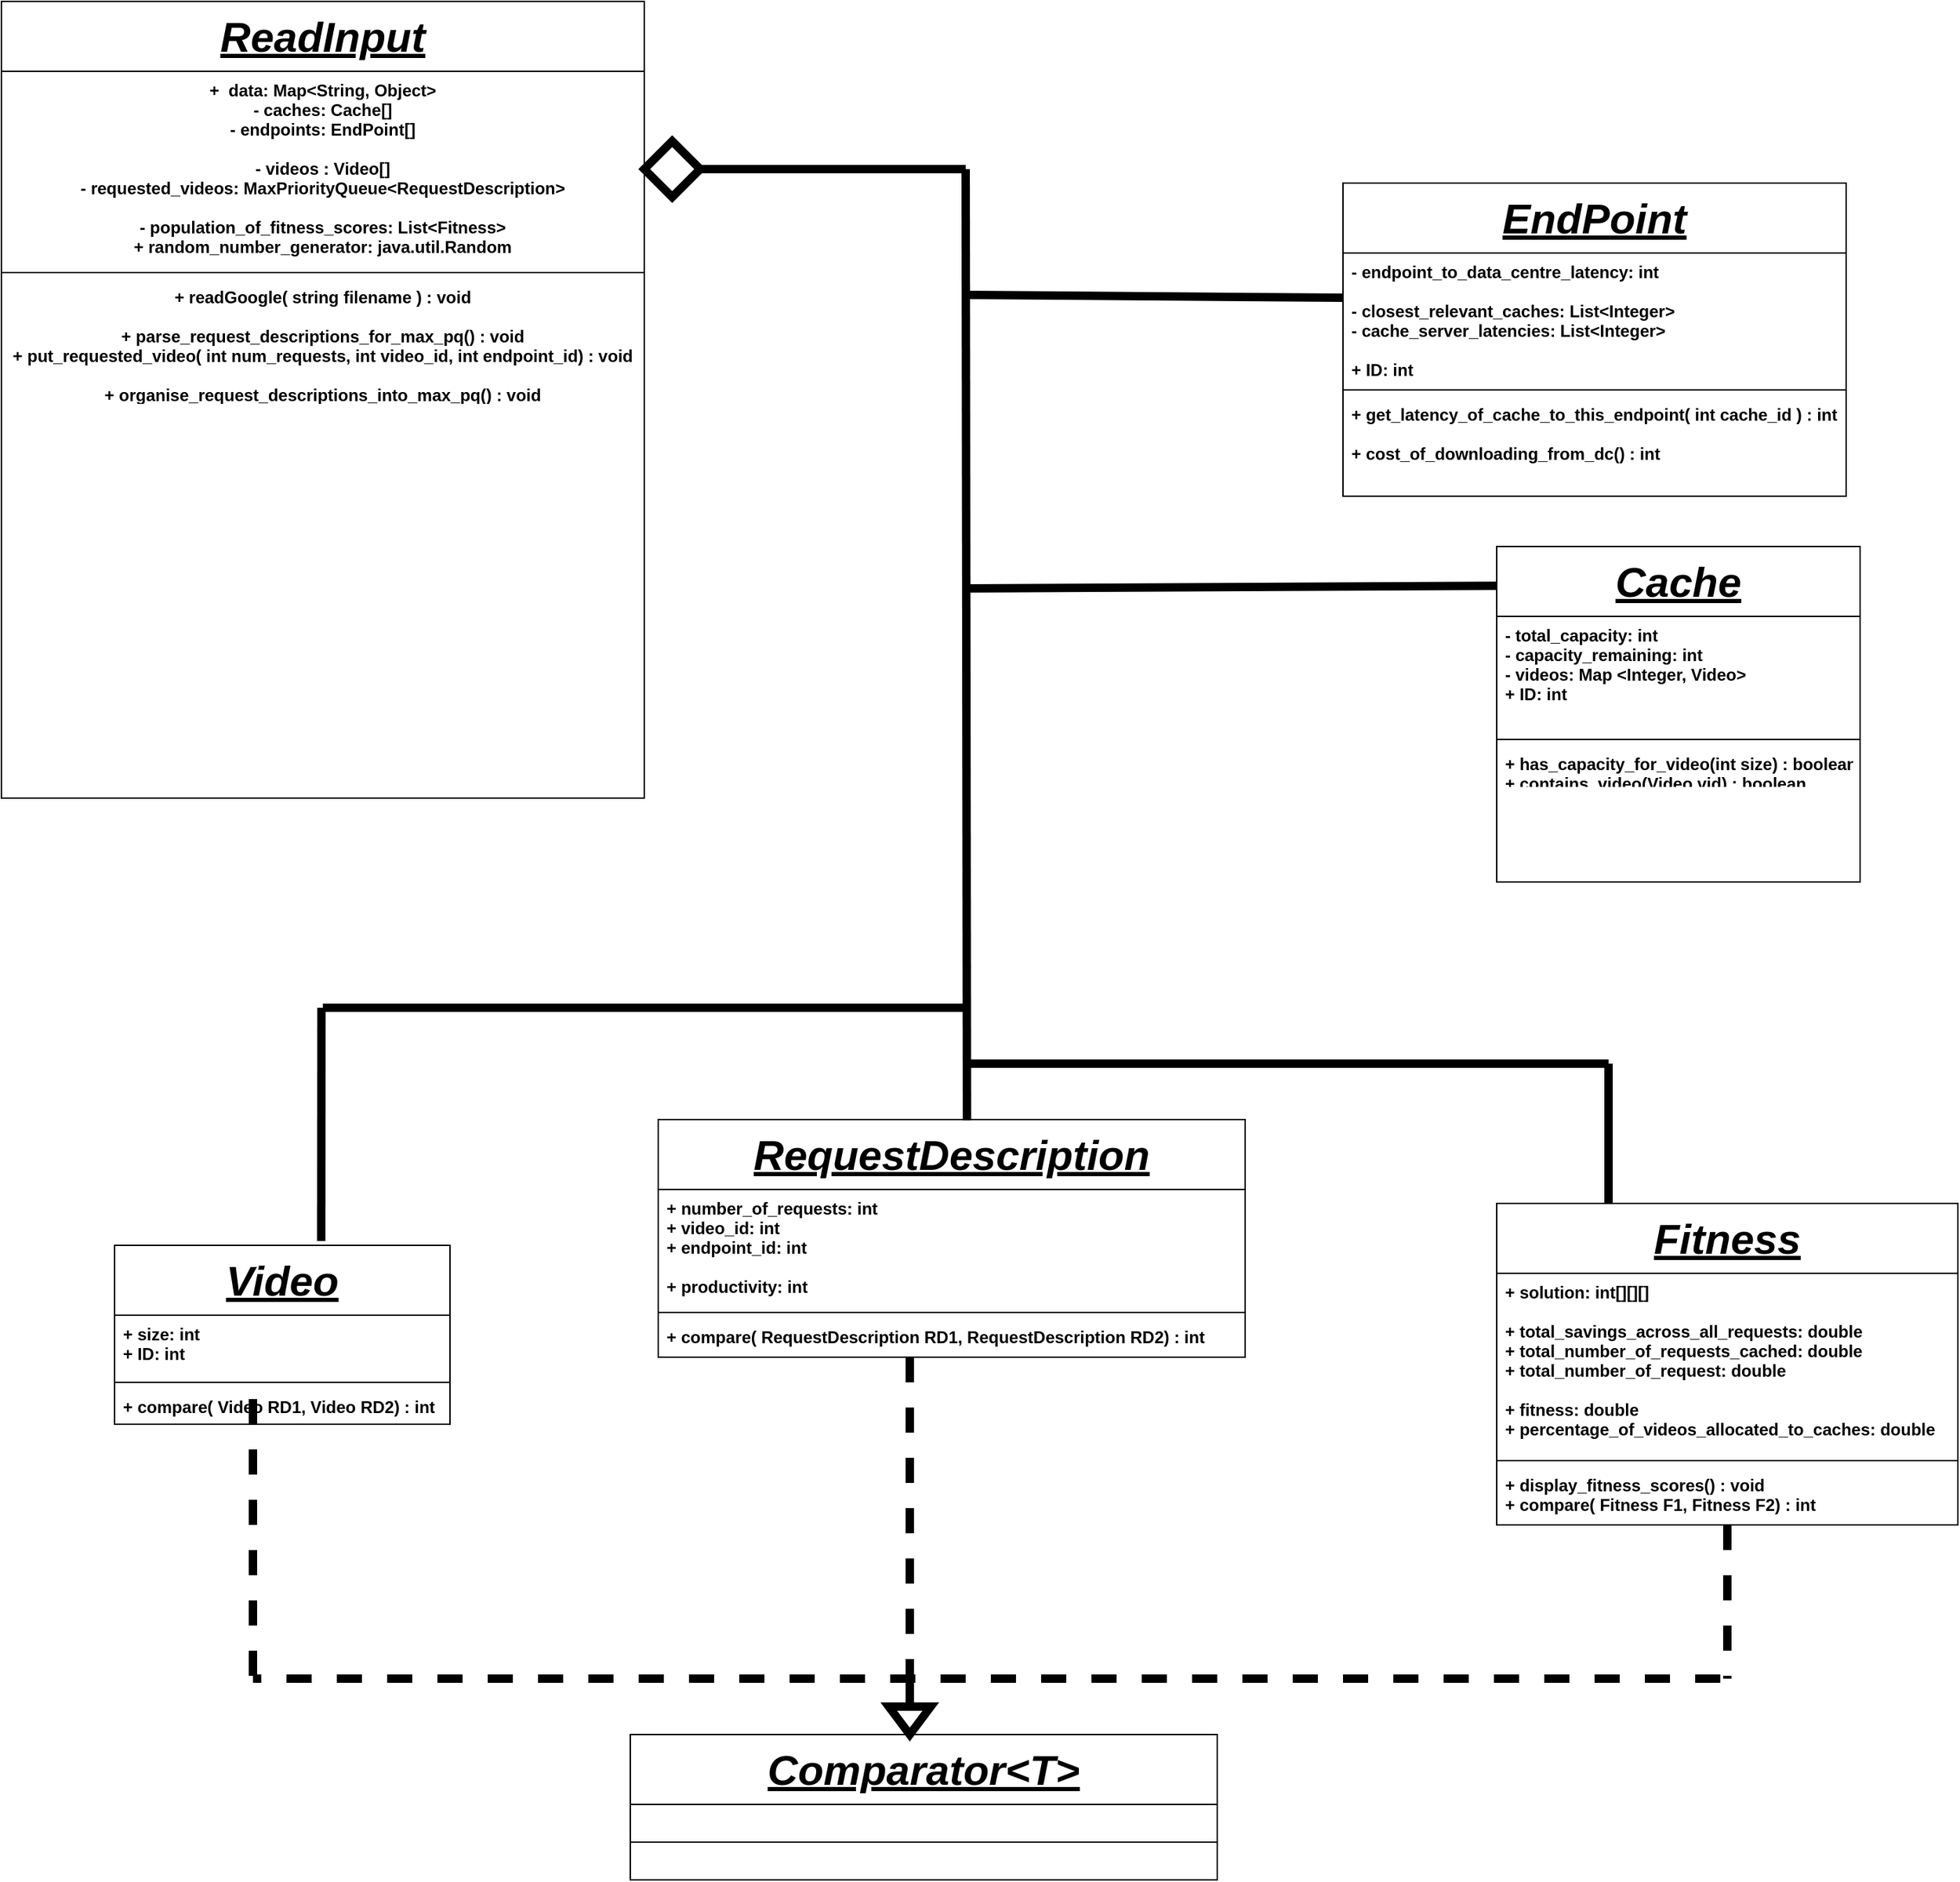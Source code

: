 <mxfile version="23.1.4" type="github">
  <diagram id="C5RBs43oDa-KdzZeNtuy" name="Page-1">
    <mxGraphModel dx="1500" dy="1926" grid="1" gridSize="10" guides="1" tooltips="1" connect="1" arrows="1" fold="1" page="1" pageScale="1" pageWidth="827" pageHeight="1169" math="0" shadow="0">
      <root>
        <mxCell id="WIyWlLk6GJQsqaUBKTNV-0" />
        <mxCell id="WIyWlLk6GJQsqaUBKTNV-1" parent="WIyWlLk6GJQsqaUBKTNV-0" />
        <mxCell id="zkfFHV4jXpPFQw0GAbJ--0" value="ReadInput" style="swimlane;fontStyle=7;align=center;verticalAlign=top;childLayout=stackLayout;horizontal=1;startSize=50;horizontalStack=0;resizeParent=1;resizeLast=0;collapsible=1;marginBottom=0;rounded=0;shadow=0;strokeWidth=1;fontSize=30;" parent="WIyWlLk6GJQsqaUBKTNV-1" vertex="1">
          <mxGeometry x="130" y="-310" width="460" height="570" as="geometry">
            <mxRectangle x="230" y="140" width="160" height="26" as="alternateBounds" />
          </mxGeometry>
        </mxCell>
        <mxCell id="zkfFHV4jXpPFQw0GAbJ--1" value="+  data: Map&lt;String, Object&gt;&#xa;- caches: Cache[]&#xa;- endpoints: EndPoint[]&#xa;&#xa;- videos : Video[]&#xa;- requested_videos: MaxPriorityQueue&lt;RequestDescription&gt;&#xa;&#xa;- population_of_fitness_scores: List&lt;Fitness&gt;&#xa;+ random_number_generator: java.util.Random&#xa;" style="text;align=center;verticalAlign=top;spacingLeft=4;spacingRight=4;overflow=hidden;rotatable=0;points=[[0,0.5],[1,0.5]];portConstraint=eastwest;fontStyle=1" parent="zkfFHV4jXpPFQw0GAbJ--0" vertex="1">
          <mxGeometry y="50" width="460" height="140" as="geometry" />
        </mxCell>
        <mxCell id="zkfFHV4jXpPFQw0GAbJ--4" value="" style="line;html=1;strokeWidth=1;align=left;verticalAlign=middle;spacingTop=-1;spacingLeft=3;spacingRight=3;rotatable=0;labelPosition=right;points=[];portConstraint=eastwest;" parent="zkfFHV4jXpPFQw0GAbJ--0" vertex="1">
          <mxGeometry y="190" width="460" height="8" as="geometry" />
        </mxCell>
        <mxCell id="zkfFHV4jXpPFQw0GAbJ--5" value="+ readGoogle( string filename ) : void&#xa;&#xa;+ parse_request_descriptions_for_max_pq() : void&#xa;+ put_requested_video( int num_requests, int video_id, int endpoint_id) : void&#xa;&#xa;+ organise_request_descriptions_into_max_pq() : void&#xa;+ is_solution_feasible( int[][][] solution ) : boolean&#xa;&#xa;+ enter_videos_into_caches() : void&#xa;&#xa;+ find_fitness_score_of_solution(int[][][] solution) : Fitness&#xa;+ crossover(int[][][] solution1, int[][][] solution2) : Fitness[]&#xa;+ mutate( int upperbound) : void&#xa;&#xa;+ keep_fittest_solutions(int max_size_of_population) : void&#xa;&#xa;+ getVideoByID(int id) : Video&#xa;+ getCacheByID(int id) : Cache&#xa;+ getEndpointByID(int id) : EndPoint&#xa;&#xa;+ display_occupancy_of_caches(): void&#xa;&#xa;+ dupelicate_caches() : Cache[]&#xa;+ clear_caches() : void&#xa; &#xa;" style="text;align=center;verticalAlign=top;spacingLeft=4;spacingRight=4;overflow=hidden;rotatable=0;points=[[0,0.5],[1,0.5]];portConstraint=eastwest;fontStyle=1" parent="zkfFHV4jXpPFQw0GAbJ--0" vertex="1">
          <mxGeometry y="198" width="460" height="86" as="geometry" />
        </mxCell>
        <mxCell id="umy_4tn5OdyWnhG9BCb1-46" value="" style="endArrow=none;html=1;rounded=0;entryX=-0.001;entryY=0.117;entryDx=0;entryDy=0;entryPerimeter=0;strokeWidth=6;" edge="1" parent="zkfFHV4jXpPFQw0GAbJ--0" target="zkfFHV4jXpPFQw0GAbJ--17">
          <mxGeometry width="50" height="50" relative="1" as="geometry">
            <mxPoint x="690" y="420" as="sourcePoint" />
            <mxPoint x="1050" y="420" as="targetPoint" />
          </mxGeometry>
        </mxCell>
        <mxCell id="zkfFHV4jXpPFQw0GAbJ--17" value="Cache" style="swimlane;fontStyle=7;align=center;verticalAlign=top;childLayout=stackLayout;horizontal=1;startSize=50;horizontalStack=0;resizeParent=1;resizeLast=0;collapsible=1;marginBottom=0;rounded=0;shadow=0;strokeWidth=1;fontSize=30;" parent="WIyWlLk6GJQsqaUBKTNV-1" vertex="1">
          <mxGeometry x="1200" y="80" width="260" height="240" as="geometry">
            <mxRectangle x="550" y="140" width="160" height="26" as="alternateBounds" />
          </mxGeometry>
        </mxCell>
        <mxCell id="zkfFHV4jXpPFQw0GAbJ--18" value="- total_capacity: int&#xa;- capacity_remaining: int&#xa;- videos: Map &lt;Integer, Video&gt;&#xa;+ ID: int" style="text;align=left;verticalAlign=top;spacingLeft=4;spacingRight=4;overflow=hidden;rotatable=0;points=[[0,0.5],[1,0.5]];portConstraint=eastwest;fontStyle=1" parent="zkfFHV4jXpPFQw0GAbJ--17" vertex="1">
          <mxGeometry y="50" width="260" height="84" as="geometry" />
        </mxCell>
        <mxCell id="zkfFHV4jXpPFQw0GAbJ--23" value="" style="line;html=1;strokeWidth=1;align=left;verticalAlign=middle;spacingTop=-1;spacingLeft=3;spacingRight=3;rotatable=0;labelPosition=right;points=[];portConstraint=eastwest;" parent="zkfFHV4jXpPFQw0GAbJ--17" vertex="1">
          <mxGeometry y="134" width="260" height="8" as="geometry" />
        </mxCell>
        <mxCell id="zkfFHV4jXpPFQw0GAbJ--24" value="+ has_capacity_for_video(int size) : boolean&#xa;+ contains_video(Video vid) : boolean&#xa;&#xa;+ add_video(Video v): void&#xa;+ cache_is_overflowing() : boolean" style="text;align=left;verticalAlign=top;spacingLeft=4;spacingRight=4;overflow=hidden;rotatable=0;points=[[0,0.5],[1,0.5]];portConstraint=eastwest;fontStyle=1" parent="zkfFHV4jXpPFQw0GAbJ--17" vertex="1">
          <mxGeometry y="142" width="260" height="26" as="geometry" />
        </mxCell>
        <mxCell id="umy_4tn5OdyWnhG9BCb1-10" value="EndPoint" style="swimlane;fontStyle=7;align=center;verticalAlign=top;childLayout=stackLayout;horizontal=1;startSize=50;horizontalStack=0;resizeParent=1;resizeLast=0;collapsible=1;marginBottom=0;rounded=0;shadow=0;strokeWidth=1;fontSize=30;" vertex="1" parent="WIyWlLk6GJQsqaUBKTNV-1">
          <mxGeometry x="1090" y="-180" width="360" height="224" as="geometry">
            <mxRectangle x="550" y="140" width="160" height="26" as="alternateBounds" />
          </mxGeometry>
        </mxCell>
        <mxCell id="umy_4tn5OdyWnhG9BCb1-11" value="- endpoint_to_data_centre_latency: int&#xa;&#xa;- closest_relevant_caches: List&lt;Integer&gt;&#xa;- cache_server_latencies: List&lt;Integer&gt;&#xa;&#xa;+ ID: int" style="text;align=left;verticalAlign=top;spacingLeft=4;spacingRight=4;overflow=hidden;rotatable=0;points=[[0,0.5],[1,0.5]];portConstraint=eastwest;fontStyle=1" vertex="1" parent="umy_4tn5OdyWnhG9BCb1-10">
          <mxGeometry y="50" width="360" height="94" as="geometry" />
        </mxCell>
        <mxCell id="umy_4tn5OdyWnhG9BCb1-12" value="" style="line;html=1;strokeWidth=1;align=left;verticalAlign=middle;spacingTop=-1;spacingLeft=3;spacingRight=3;rotatable=0;labelPosition=right;points=[];portConstraint=eastwest;" vertex="1" parent="umy_4tn5OdyWnhG9BCb1-10">
          <mxGeometry y="144" width="360" height="8" as="geometry" />
        </mxCell>
        <mxCell id="umy_4tn5OdyWnhG9BCb1-13" value="+ get_latency_of_cache_to_this_endpoint( int cache_id ) : int&#xa;&#xa;+ cost_of_downloading_from_dc() : int" style="text;align=left;verticalAlign=top;spacingLeft=4;spacingRight=4;overflow=hidden;rotatable=0;points=[[0,0.5],[1,0.5]];portConstraint=eastwest;fontStyle=1" vertex="1" parent="umy_4tn5OdyWnhG9BCb1-10">
          <mxGeometry y="152" width="360" height="72" as="geometry" />
        </mxCell>
        <mxCell id="umy_4tn5OdyWnhG9BCb1-15" value="RequestDescription" style="swimlane;fontStyle=7;align=center;verticalAlign=top;childLayout=stackLayout;horizontal=1;startSize=50;horizontalStack=0;resizeParent=1;resizeLast=0;collapsible=1;marginBottom=0;rounded=0;shadow=0;strokeWidth=1;fontSize=30;" vertex="1" parent="WIyWlLk6GJQsqaUBKTNV-1">
          <mxGeometry x="600" y="490" width="420" height="170" as="geometry">
            <mxRectangle x="550" y="140" width="160" height="26" as="alternateBounds" />
          </mxGeometry>
        </mxCell>
        <mxCell id="umy_4tn5OdyWnhG9BCb1-16" value="+ number_of_requests: int&#xa;+ video_id: int&#xa;+ endpoint_id: int&#xa;&#xa;+ productivity: int" style="text;align=left;verticalAlign=top;spacingLeft=4;spacingRight=4;overflow=hidden;rotatable=0;points=[[0,0.5],[1,0.5]];portConstraint=eastwest;fontStyle=1" vertex="1" parent="umy_4tn5OdyWnhG9BCb1-15">
          <mxGeometry y="50" width="420" height="84" as="geometry" />
        </mxCell>
        <mxCell id="umy_4tn5OdyWnhG9BCb1-17" value="" style="line;html=1;strokeWidth=1;align=left;verticalAlign=middle;spacingTop=-1;spacingLeft=3;spacingRight=3;rotatable=0;labelPosition=right;points=[];portConstraint=eastwest;" vertex="1" parent="umy_4tn5OdyWnhG9BCb1-15">
          <mxGeometry y="134" width="420" height="8" as="geometry" />
        </mxCell>
        <mxCell id="umy_4tn5OdyWnhG9BCb1-18" value="+ compare( RequestDescription RD1, RequestDescription RD2) : int&#xa; " style="text;align=left;verticalAlign=top;spacingLeft=4;spacingRight=4;overflow=hidden;rotatable=0;points=[[0,0.5],[1,0.5]];portConstraint=eastwest;fontStyle=1" vertex="1" parent="umy_4tn5OdyWnhG9BCb1-15">
          <mxGeometry y="142" width="420" height="26" as="geometry" />
        </mxCell>
        <mxCell id="umy_4tn5OdyWnhG9BCb1-19" value="Comparator&lt;T&gt;" style="swimlane;fontStyle=7;align=center;verticalAlign=top;childLayout=stackLayout;horizontal=1;startSize=50;horizontalStack=0;resizeParent=1;resizeLast=0;collapsible=1;marginBottom=0;rounded=0;shadow=0;strokeWidth=1;fontSize=30;" vertex="1" parent="WIyWlLk6GJQsqaUBKTNV-1">
          <mxGeometry x="580" y="930" width="420" height="104" as="geometry">
            <mxRectangle x="550" y="140" width="160" height="26" as="alternateBounds" />
          </mxGeometry>
        </mxCell>
        <mxCell id="umy_4tn5OdyWnhG9BCb1-21" value="" style="line;html=1;strokeWidth=1;align=left;verticalAlign=middle;spacingTop=-1;spacingLeft=3;spacingRight=3;rotatable=0;labelPosition=right;points=[];portConstraint=eastwest;" vertex="1" parent="umy_4tn5OdyWnhG9BCb1-19">
          <mxGeometry y="50" width="420" height="54" as="geometry" />
        </mxCell>
        <mxCell id="umy_4tn5OdyWnhG9BCb1-25" value="" style="endArrow=none;dashed=1;html=1;rounded=0;exitX=0;exitY=0.5;exitDx=0;exitDy=0;strokeWidth=6;" edge="1" parent="WIyWlLk6GJQsqaUBKTNV-1" source="umy_4tn5OdyWnhG9BCb1-26">
          <mxGeometry width="50" height="50" relative="1" as="geometry">
            <mxPoint x="1010" y="590" as="sourcePoint" />
            <mxPoint x="780" y="890" as="targetPoint" />
          </mxGeometry>
        </mxCell>
        <mxCell id="umy_4tn5OdyWnhG9BCb1-26" value="" style="triangle;whiteSpace=wrap;html=1;direction=south;strokeWidth=6;" vertex="1" parent="WIyWlLk6GJQsqaUBKTNV-1">
          <mxGeometry x="765" y="910" width="30" height="20" as="geometry" />
        </mxCell>
        <mxCell id="umy_4tn5OdyWnhG9BCb1-28" value="Fitness" style="swimlane;fontStyle=7;align=center;verticalAlign=top;childLayout=stackLayout;horizontal=1;startSize=50;horizontalStack=0;resizeParent=1;resizeLast=0;collapsible=1;marginBottom=0;rounded=0;shadow=0;strokeWidth=1;fontSize=30;" vertex="1" parent="WIyWlLk6GJQsqaUBKTNV-1">
          <mxGeometry x="1200" y="550" width="330" height="230" as="geometry">
            <mxRectangle x="550" y="140" width="160" height="26" as="alternateBounds" />
          </mxGeometry>
        </mxCell>
        <mxCell id="umy_4tn5OdyWnhG9BCb1-29" value="+ solution: int[][][]&#xa;&#xa;+ total_savings_across_all_requests: double&#xa;+ total_number_of_requests_cached: double&#xa;+ total_number_of_request: double&#xa;&#xa;+ fitness: double&#xa;+ percentage_of_videos_allocated_to_caches: double&#xa;" style="text;align=left;verticalAlign=top;spacingLeft=4;spacingRight=4;overflow=hidden;rotatable=0;points=[[0,0.5],[1,0.5]];portConstraint=eastwest;fontStyle=1" vertex="1" parent="umy_4tn5OdyWnhG9BCb1-28">
          <mxGeometry y="50" width="330" height="130" as="geometry" />
        </mxCell>
        <mxCell id="umy_4tn5OdyWnhG9BCb1-30" value="" style="line;html=1;strokeWidth=1;align=left;verticalAlign=middle;spacingTop=-1;spacingLeft=3;spacingRight=3;rotatable=0;labelPosition=right;points=[];portConstraint=eastwest;" vertex="1" parent="umy_4tn5OdyWnhG9BCb1-28">
          <mxGeometry y="180" width="330" height="8" as="geometry" />
        </mxCell>
        <mxCell id="umy_4tn5OdyWnhG9BCb1-31" value="+ display_fitness_scores() : void&#xa;+ compare( Fitness F1, Fitness F2) : int&#xa; " style="text;align=left;verticalAlign=top;spacingLeft=4;spacingRight=4;overflow=hidden;rotatable=0;points=[[0,0.5],[1,0.5]];portConstraint=eastwest;fontStyle=1" vertex="1" parent="umy_4tn5OdyWnhG9BCb1-28">
          <mxGeometry y="188" width="330" height="42" as="geometry" />
        </mxCell>
        <mxCell id="umy_4tn5OdyWnhG9BCb1-32" value="Video" style="swimlane;fontStyle=7;align=center;verticalAlign=top;childLayout=stackLayout;horizontal=1;startSize=50;horizontalStack=0;resizeParent=1;resizeLast=0;collapsible=1;marginBottom=0;rounded=0;shadow=0;strokeWidth=1;fontSize=30;" vertex="1" parent="WIyWlLk6GJQsqaUBKTNV-1">
          <mxGeometry x="211" y="580" width="240" height="128" as="geometry">
            <mxRectangle x="550" y="140" width="160" height="26" as="alternateBounds" />
          </mxGeometry>
        </mxCell>
        <mxCell id="umy_4tn5OdyWnhG9BCb1-33" value="+ size: int&#xa;+ ID: int" style="text;align=left;verticalAlign=top;spacingLeft=4;spacingRight=4;overflow=hidden;rotatable=0;points=[[0,0.5],[1,0.5]];portConstraint=eastwest;fontStyle=1" vertex="1" parent="umy_4tn5OdyWnhG9BCb1-32">
          <mxGeometry y="50" width="240" height="44" as="geometry" />
        </mxCell>
        <mxCell id="umy_4tn5OdyWnhG9BCb1-34" value="" style="line;html=1;strokeWidth=1;align=left;verticalAlign=middle;spacingTop=-1;spacingLeft=3;spacingRight=3;rotatable=0;labelPosition=right;points=[];portConstraint=eastwest;" vertex="1" parent="umy_4tn5OdyWnhG9BCb1-32">
          <mxGeometry y="94" width="240" height="8" as="geometry" />
        </mxCell>
        <mxCell id="umy_4tn5OdyWnhG9BCb1-35" value="+ compare( Video RD1, Video RD2) : int&#xa; " style="text;align=left;verticalAlign=top;spacingLeft=4;spacingRight=4;overflow=hidden;rotatable=0;points=[[0,0.5],[1,0.5]];portConstraint=eastwest;fontStyle=1" vertex="1" parent="umy_4tn5OdyWnhG9BCb1-32">
          <mxGeometry y="102" width="240" height="26" as="geometry" />
        </mxCell>
        <mxCell id="umy_4tn5OdyWnhG9BCb1-36" value="" style="endArrow=none;dashed=1;html=1;rounded=0;strokeWidth=6;" edge="1" parent="WIyWlLk6GJQsqaUBKTNV-1">
          <mxGeometry width="50" height="50" relative="1" as="geometry">
            <mxPoint x="1360" y="890" as="sourcePoint" />
            <mxPoint x="310" y="890" as="targetPoint" />
          </mxGeometry>
        </mxCell>
        <mxCell id="umy_4tn5OdyWnhG9BCb1-38" value="" style="endArrow=none;dashed=1;html=1;rounded=0;strokeWidth=6;" edge="1" parent="WIyWlLk6GJQsqaUBKTNV-1">
          <mxGeometry width="50" height="50" relative="1" as="geometry">
            <mxPoint x="780" y="660" as="sourcePoint" />
            <mxPoint x="780" y="890" as="targetPoint" />
          </mxGeometry>
        </mxCell>
        <mxCell id="umy_4tn5OdyWnhG9BCb1-39" value="" style="endArrow=none;dashed=1;html=1;rounded=0;exitX=0.5;exitY=1;exitDx=0;exitDy=0;strokeWidth=6;" edge="1" parent="WIyWlLk6GJQsqaUBKTNV-1" source="umy_4tn5OdyWnhG9BCb1-28">
          <mxGeometry width="50" height="50" relative="1" as="geometry">
            <mxPoint x="770" y="510" as="sourcePoint" />
            <mxPoint x="1365" y="890" as="targetPoint" />
          </mxGeometry>
        </mxCell>
        <mxCell id="umy_4tn5OdyWnhG9BCb1-40" value="" style="endArrow=none;dashed=1;html=1;rounded=0;strokeWidth=6;" edge="1" parent="WIyWlLk6GJQsqaUBKTNV-1">
          <mxGeometry width="50" height="50" relative="1" as="geometry">
            <mxPoint x="310" y="690" as="sourcePoint" />
            <mxPoint x="310" y="890" as="targetPoint" />
            <Array as="points" />
          </mxGeometry>
        </mxCell>
        <mxCell id="umy_4tn5OdyWnhG9BCb1-41" value="" style="endArrow=none;html=1;rounded=0;exitX=0.526;exitY=0.004;exitDx=0;exitDy=0;exitPerimeter=0;strokeWidth=6;" edge="1" parent="WIyWlLk6GJQsqaUBKTNV-1" source="umy_4tn5OdyWnhG9BCb1-15">
          <mxGeometry width="50" height="50" relative="1" as="geometry">
            <mxPoint x="820" y="480" as="sourcePoint" />
            <mxPoint x="820" y="-190" as="targetPoint" />
          </mxGeometry>
        </mxCell>
        <mxCell id="umy_4tn5OdyWnhG9BCb1-42" value="" style="endArrow=none;html=1;rounded=0;strokeWidth=6;" edge="1" parent="WIyWlLk6GJQsqaUBKTNV-1">
          <mxGeometry width="50" height="50" relative="1" as="geometry">
            <mxPoint x="360" y="410" as="sourcePoint" />
            <mxPoint x="820" y="410" as="targetPoint" />
          </mxGeometry>
        </mxCell>
        <mxCell id="umy_4tn5OdyWnhG9BCb1-43" value="" style="endArrow=none;html=1;rounded=0;strokeWidth=6;" edge="1" parent="WIyWlLk6GJQsqaUBKTNV-1">
          <mxGeometry width="50" height="50" relative="1" as="geometry">
            <mxPoint x="1280" y="550" as="sourcePoint" />
            <mxPoint x="1280" y="450" as="targetPoint" />
          </mxGeometry>
        </mxCell>
        <mxCell id="umy_4tn5OdyWnhG9BCb1-44" value="" style="endArrow=none;html=1;rounded=0;exitX=0.616;exitY=-0.024;exitDx=0;exitDy=0;exitPerimeter=0;strokeWidth=6;" edge="1" parent="WIyWlLk6GJQsqaUBKTNV-1" source="umy_4tn5OdyWnhG9BCb1-32">
          <mxGeometry width="50" height="50" relative="1" as="geometry">
            <mxPoint x="359.33" y="540" as="sourcePoint" />
            <mxPoint x="359" y="410" as="targetPoint" />
          </mxGeometry>
        </mxCell>
        <mxCell id="umy_4tn5OdyWnhG9BCb1-45" value="" style="endArrow=none;html=1;rounded=0;strokeWidth=6;" edge="1" parent="WIyWlLk6GJQsqaUBKTNV-1">
          <mxGeometry width="50" height="50" relative="1" as="geometry">
            <mxPoint x="820" y="450" as="sourcePoint" />
            <mxPoint x="1280" y="450" as="targetPoint" />
          </mxGeometry>
        </mxCell>
        <mxCell id="umy_4tn5OdyWnhG9BCb1-47" value="" style="endArrow=none;html=1;rounded=0;strokeWidth=6;" edge="1" parent="WIyWlLk6GJQsqaUBKTNV-1">
          <mxGeometry width="50" height="50" relative="1" as="geometry">
            <mxPoint x="820" y="-100" as="sourcePoint" />
            <mxPoint x="1090" y="-98" as="targetPoint" />
          </mxGeometry>
        </mxCell>
        <mxCell id="umy_4tn5OdyWnhG9BCb1-48" value="" style="endArrow=none;html=1;rounded=0;entryX=1;entryY=0.5;entryDx=0;entryDy=0;strokeWidth=6;" edge="1" parent="WIyWlLk6GJQsqaUBKTNV-1" target="umy_4tn5OdyWnhG9BCb1-50">
          <mxGeometry width="50" height="50" relative="1" as="geometry">
            <mxPoint x="820" y="-190" as="sourcePoint" />
            <mxPoint x="640" y="-183.333" as="targetPoint" />
          </mxGeometry>
        </mxCell>
        <mxCell id="umy_4tn5OdyWnhG9BCb1-50" value="" style="rhombus;whiteSpace=wrap;html=1;strokeWidth=6;" vertex="1" parent="WIyWlLk6GJQsqaUBKTNV-1">
          <mxGeometry x="590" y="-210" width="40" height="40" as="geometry" />
        </mxCell>
      </root>
    </mxGraphModel>
  </diagram>
</mxfile>
